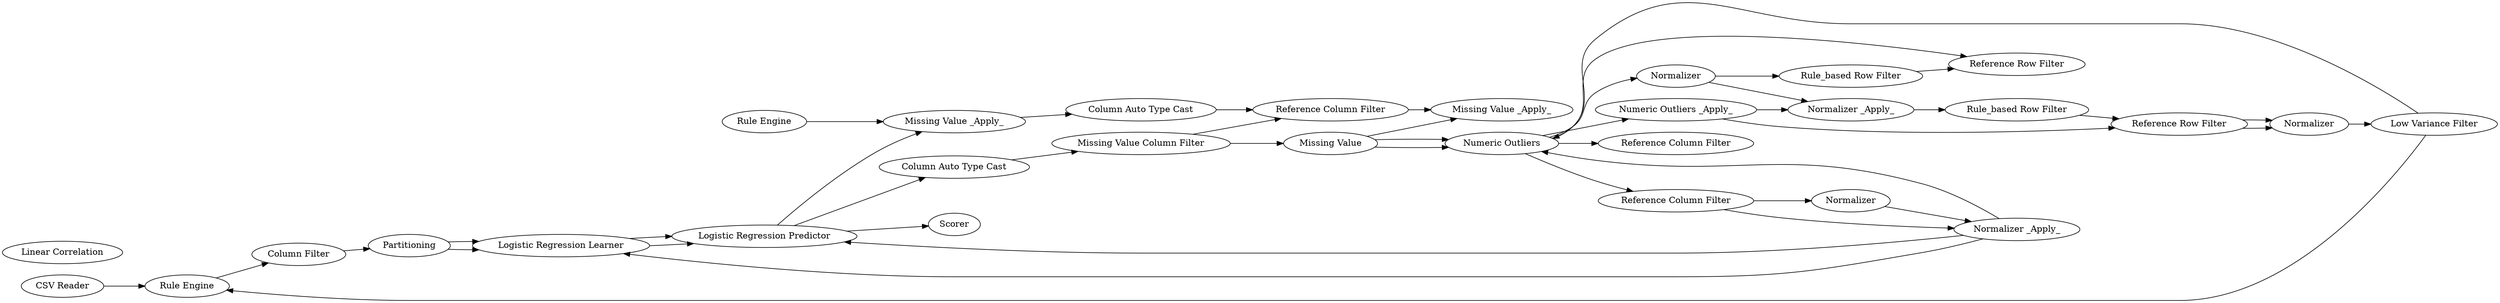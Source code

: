digraph {
	59 [label="CSV Reader"]
	23 [label="Rule Engine"]
	24 [label=Partitioning]
	26 [label="Column Filter"]
	55 [label=Normalizer]
	56 [label="Normalizer _Apply_"]
	63 [label="Rule Engine"]
	64 [label="Missing Value _Apply_"]
	72 [label="Reference Column Filter"]
	73 [label="Missing Value _Apply_"]
	77 [label="Rule Engine"]
	78 [label="Missing Value"]
	80 [label="Column Auto Type Cast"]
	81 [label="Missing Value Column Filter"]
	82 [label="Missing Value"]
	83 [label="Column Auto Type Cast"]
	53 [label="Low Variance Filter"]
	66 [label="Correlation Filter"]
	74 [label="Reference Column Filter"]
	76 [label="Linear Correlation"]
	84 [label=Normalizer]
	85 [label="Reference Column Filter"]
	66 [label="Numeric Outliers"]
	774 [label=Normalizer]
	775 [label="Rule_based Row Filter"]
	778 [label="Normalizer _Apply_"]
	780 [label="Numeric Outliers _Apply_"]
	784 [label="Rule_based Row Filter"]
	785 [label="Reference Row Filter"]
	786 [label="Reference Row Filter"]
	77 [label="Logistic Regression Learner"]
	78 [label="Logistic Regression Predictor"]
	79 [label=Scorer]
	63 -> 64
	64 -> 83
	72 -> 73
	77 -> 78
	78 -> 64
	78 -> 80
	80 -> 81
	81 -> 82
	81 -> 72
	82 -> 73
	83 -> 72
	53 -> 66
	53 -> 23
	66 -> 85
	66 -> 74
	56 -> 66
	84 -> 53
	66 -> 774
	66 -> 780
	66 -> 785
	774 -> 775
	774 -> 778
	775 -> 785
	778 -> 784
	780 -> 778
	780 -> 786
	784 -> 786
	23 -> 26
	24 -> 77
	24 -> 77
	26 -> 24
	55 -> 56
	82 -> 66
	82 -> 66
	85 -> 55
	85 -> 56
	786 -> 84
	786 -> 84
	59 -> 23
	56 -> 77
	56 -> 78
	77 -> 78
	78 -> 79
	rankdir=LR
}
